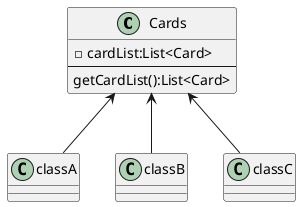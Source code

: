 @startuml
'https://plantuml.com/class-diagram

class Cards{
    -cardList:List<Card>
    --
    getCardList():List<Card>
}

Cards <-- classA
Cards <-- classB
Cards <-- classC






@enduml